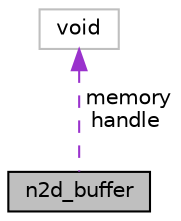 digraph "n2d_buffer"
{
 // INTERACTIVE_SVG=YES
  edge [fontname="Helvetica",fontsize="10",labelfontname="Helvetica",labelfontsize="10"];
  node [fontname="Helvetica",fontsize="10",shape=record];
  Node1 [label="n2d_buffer",height=0.2,width=0.4,color="black", fillcolor="grey75", style="filled", fontcolor="black"];
  Node2 -> Node1 [dir="back",color="darkorchid3",fontsize="10",style="dashed",label=" memory\nhandle" ,fontname="Helvetica"];
  Node2 [label="void",height=0.2,width=0.4,color="grey75", fillcolor="white", style="filled"];
}
